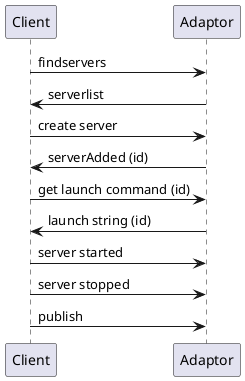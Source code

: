 @startuml
Client -> Adaptor : findservers
Client <- Adaptor : serverlist
Client -> Adaptor : create server
Client <- Adaptor : serverAdded (id)
Client -> Adaptor : get launch command (id)
Client <- Adaptor : launch string (id)
Client -> Adaptor : server started
Client -> Adaptor : server stopped
Client -> Adaptor : publish
@enduml
